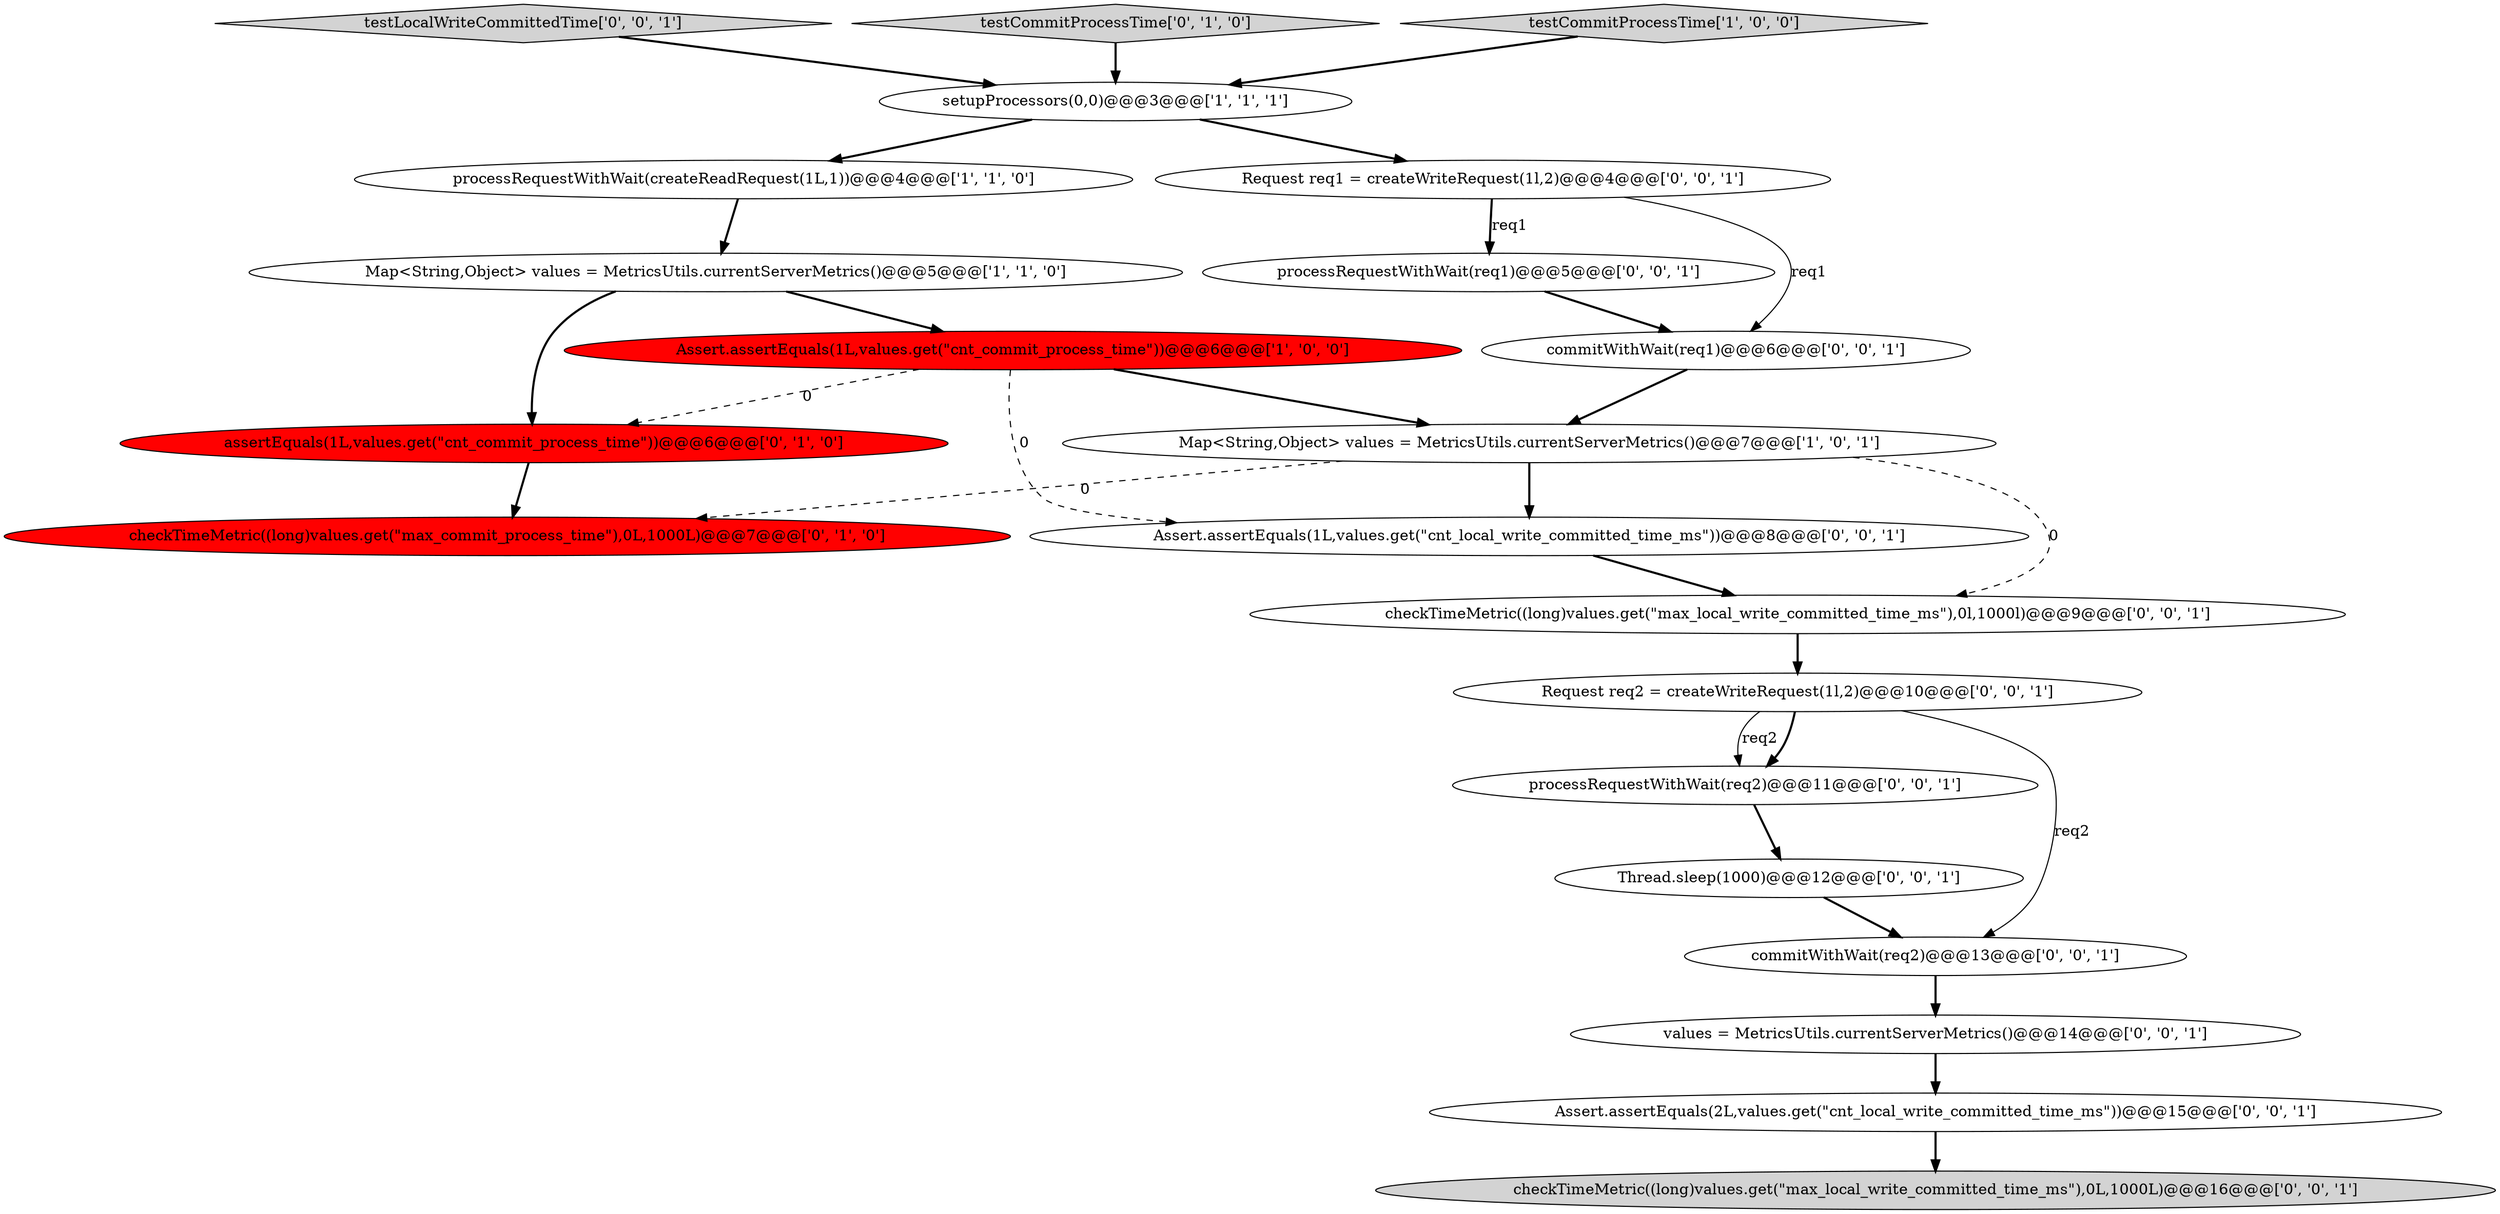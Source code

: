 digraph {
6 [style = filled, label = "assertEquals(1L,values.get(\"cnt_commit_process_time\"))@@@6@@@['0', '1', '0']", fillcolor = red, shape = ellipse image = "AAA1AAABBB2BBB"];
0 [style = filled, label = "Map<String,Object> values = MetricsUtils.currentServerMetrics()@@@5@@@['1', '1', '0']", fillcolor = white, shape = ellipse image = "AAA0AAABBB1BBB"];
1 [style = filled, label = "Map<String,Object> values = MetricsUtils.currentServerMetrics()@@@7@@@['1', '0', '1']", fillcolor = white, shape = ellipse image = "AAA0AAABBB1BBB"];
20 [style = filled, label = "Assert.assertEquals(1L,values.get(\"cnt_local_write_committed_time_ms\"))@@@8@@@['0', '0', '1']", fillcolor = white, shape = ellipse image = "AAA0AAABBB3BBB"];
13 [style = filled, label = "Thread.sleep(1000)@@@12@@@['0', '0', '1']", fillcolor = white, shape = ellipse image = "AAA0AAABBB3BBB"];
17 [style = filled, label = "testLocalWriteCommittedTime['0', '0', '1']", fillcolor = lightgray, shape = diamond image = "AAA0AAABBB3BBB"];
21 [style = filled, label = "Request req2 = createWriteRequest(1l,2)@@@10@@@['0', '0', '1']", fillcolor = white, shape = ellipse image = "AAA0AAABBB3BBB"];
8 [style = filled, label = "testCommitProcessTime['0', '1', '0']", fillcolor = lightgray, shape = diamond image = "AAA0AAABBB2BBB"];
15 [style = filled, label = "values = MetricsUtils.currentServerMetrics()@@@14@@@['0', '0', '1']", fillcolor = white, shape = ellipse image = "AAA0AAABBB3BBB"];
18 [style = filled, label = "Request req1 = createWriteRequest(1l,2)@@@4@@@['0', '0', '1']", fillcolor = white, shape = ellipse image = "AAA0AAABBB3BBB"];
19 [style = filled, label = "Assert.assertEquals(2L,values.get(\"cnt_local_write_committed_time_ms\"))@@@15@@@['0', '0', '1']", fillcolor = white, shape = ellipse image = "AAA0AAABBB3BBB"];
9 [style = filled, label = "processRequestWithWait(req2)@@@11@@@['0', '0', '1']", fillcolor = white, shape = ellipse image = "AAA0AAABBB3BBB"];
2 [style = filled, label = "Assert.assertEquals(1L,values.get(\"cnt_commit_process_time\"))@@@6@@@['1', '0', '0']", fillcolor = red, shape = ellipse image = "AAA1AAABBB1BBB"];
10 [style = filled, label = "commitWithWait(req2)@@@13@@@['0', '0', '1']", fillcolor = white, shape = ellipse image = "AAA0AAABBB3BBB"];
16 [style = filled, label = "processRequestWithWait(req1)@@@5@@@['0', '0', '1']", fillcolor = white, shape = ellipse image = "AAA0AAABBB3BBB"];
12 [style = filled, label = "checkTimeMetric((long)values.get(\"max_local_write_committed_time_ms\"),0L,1000L)@@@16@@@['0', '0', '1']", fillcolor = lightgray, shape = ellipse image = "AAA0AAABBB3BBB"];
4 [style = filled, label = "setupProcessors(0,0)@@@3@@@['1', '1', '1']", fillcolor = white, shape = ellipse image = "AAA0AAABBB1BBB"];
14 [style = filled, label = "checkTimeMetric((long)values.get(\"max_local_write_committed_time_ms\"),0l,1000l)@@@9@@@['0', '0', '1']", fillcolor = white, shape = ellipse image = "AAA0AAABBB3BBB"];
3 [style = filled, label = "testCommitProcessTime['1', '0', '0']", fillcolor = lightgray, shape = diamond image = "AAA0AAABBB1BBB"];
5 [style = filled, label = "processRequestWithWait(createReadRequest(1L,1))@@@4@@@['1', '1', '0']", fillcolor = white, shape = ellipse image = "AAA0AAABBB1BBB"];
11 [style = filled, label = "commitWithWait(req1)@@@6@@@['0', '0', '1']", fillcolor = white, shape = ellipse image = "AAA0AAABBB3BBB"];
7 [style = filled, label = "checkTimeMetric((long)values.get(\"max_commit_process_time\"),0L,1000L)@@@7@@@['0', '1', '0']", fillcolor = red, shape = ellipse image = "AAA1AAABBB2BBB"];
13->10 [style = bold, label=""];
18->11 [style = solid, label="req1"];
16->11 [style = bold, label=""];
10->15 [style = bold, label=""];
2->20 [style = dashed, label="0"];
19->12 [style = bold, label=""];
1->14 [style = dashed, label="0"];
0->6 [style = bold, label=""];
11->1 [style = bold, label=""];
2->1 [style = bold, label=""];
0->2 [style = bold, label=""];
17->4 [style = bold, label=""];
1->20 [style = bold, label=""];
4->18 [style = bold, label=""];
20->14 [style = bold, label=""];
15->19 [style = bold, label=""];
3->4 [style = bold, label=""];
21->9 [style = bold, label=""];
21->10 [style = solid, label="req2"];
21->9 [style = solid, label="req2"];
5->0 [style = bold, label=""];
2->6 [style = dashed, label="0"];
8->4 [style = bold, label=""];
18->16 [style = solid, label="req1"];
1->7 [style = dashed, label="0"];
6->7 [style = bold, label=""];
4->5 [style = bold, label=""];
14->21 [style = bold, label=""];
9->13 [style = bold, label=""];
18->16 [style = bold, label=""];
}

